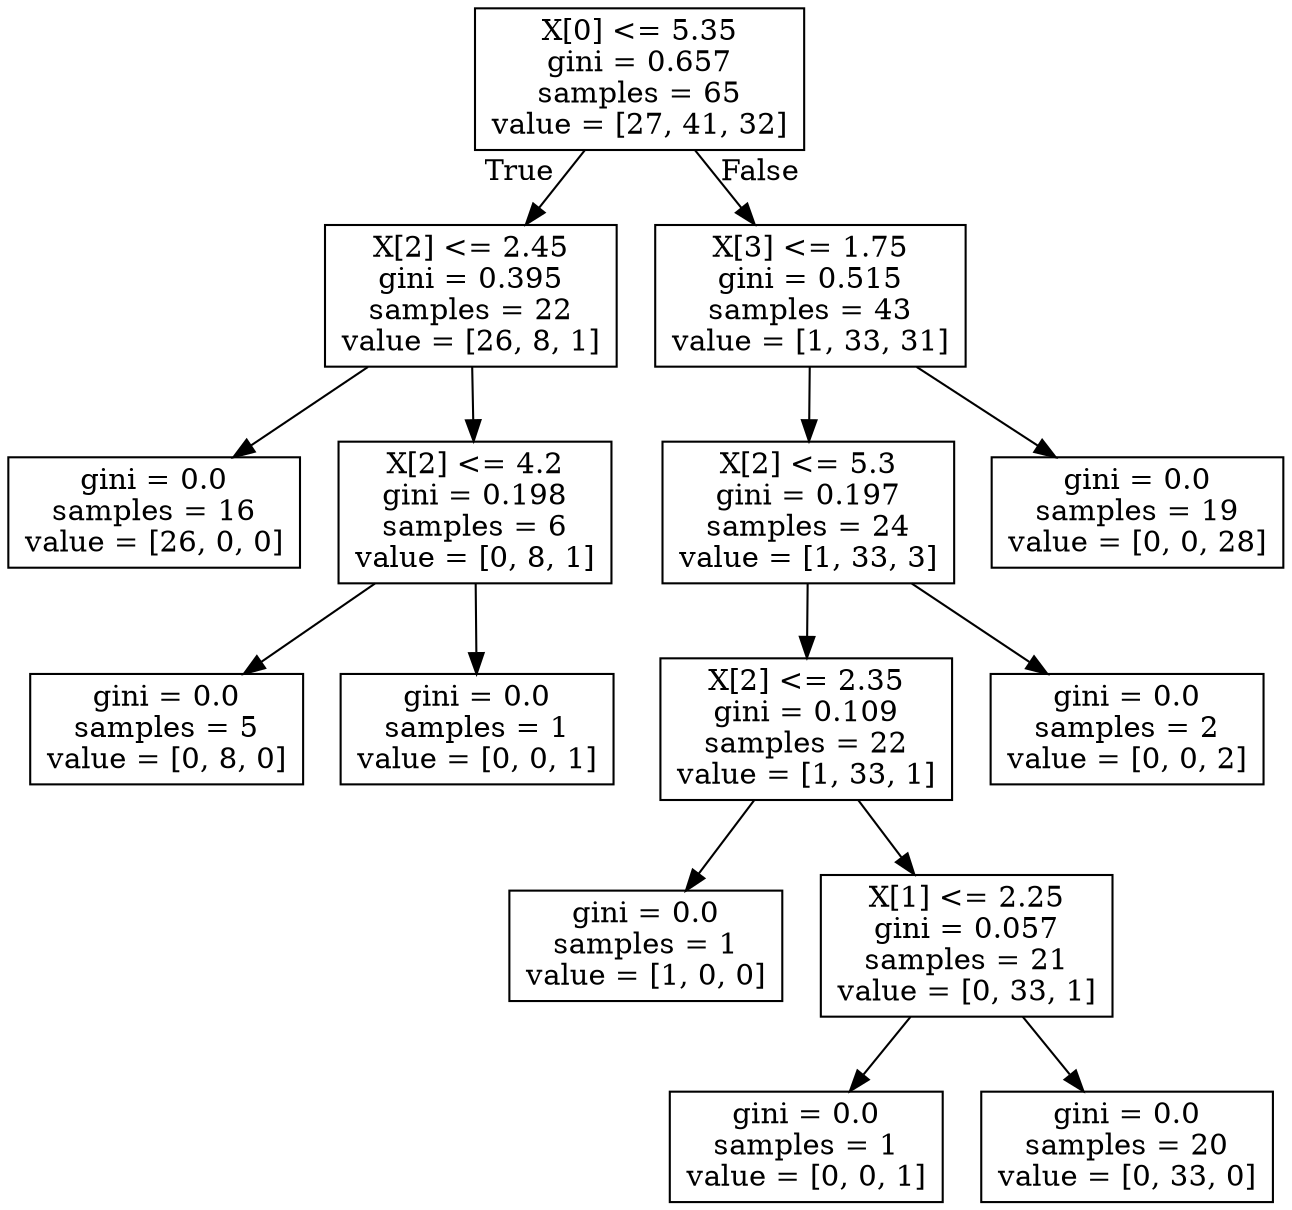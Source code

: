 digraph Tree {
node [shape=box] ;
0 [label="X[0] <= 5.35\ngini = 0.657\nsamples = 65\nvalue = [27, 41, 32]"] ;
1 [label="X[2] <= 2.45\ngini = 0.395\nsamples = 22\nvalue = [26, 8, 1]"] ;
0 -> 1 [labeldistance=2.5, labelangle=45, headlabel="True"] ;
2 [label="gini = 0.0\nsamples = 16\nvalue = [26, 0, 0]"] ;
1 -> 2 ;
3 [label="X[2] <= 4.2\ngini = 0.198\nsamples = 6\nvalue = [0, 8, 1]"] ;
1 -> 3 ;
4 [label="gini = 0.0\nsamples = 5\nvalue = [0, 8, 0]"] ;
3 -> 4 ;
5 [label="gini = 0.0\nsamples = 1\nvalue = [0, 0, 1]"] ;
3 -> 5 ;
6 [label="X[3] <= 1.75\ngini = 0.515\nsamples = 43\nvalue = [1, 33, 31]"] ;
0 -> 6 [labeldistance=2.5, labelangle=-45, headlabel="False"] ;
7 [label="X[2] <= 5.3\ngini = 0.197\nsamples = 24\nvalue = [1, 33, 3]"] ;
6 -> 7 ;
8 [label="X[2] <= 2.35\ngini = 0.109\nsamples = 22\nvalue = [1, 33, 1]"] ;
7 -> 8 ;
9 [label="gini = 0.0\nsamples = 1\nvalue = [1, 0, 0]"] ;
8 -> 9 ;
10 [label="X[1] <= 2.25\ngini = 0.057\nsamples = 21\nvalue = [0, 33, 1]"] ;
8 -> 10 ;
11 [label="gini = 0.0\nsamples = 1\nvalue = [0, 0, 1]"] ;
10 -> 11 ;
12 [label="gini = 0.0\nsamples = 20\nvalue = [0, 33, 0]"] ;
10 -> 12 ;
13 [label="gini = 0.0\nsamples = 2\nvalue = [0, 0, 2]"] ;
7 -> 13 ;
14 [label="gini = 0.0\nsamples = 19\nvalue = [0, 0, 28]"] ;
6 -> 14 ;
}